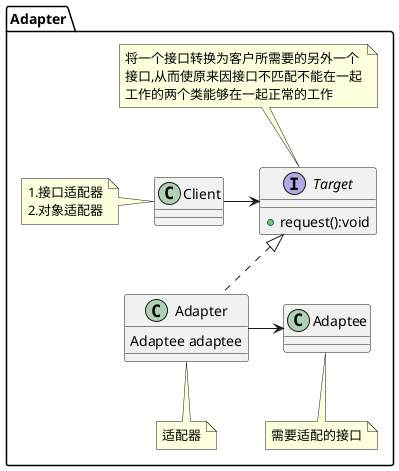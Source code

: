 @startuml
package "Adapter"{

    interface Target{
        +request():void
    }
    note top:将一个接口转换为客户所需要的另外一个\n接口,从而使原来因接口不匹配不能在一起\n工作的两个类能够在一起正常的工作
    class Adapter
      note bottom:适配器
    class Adapter implements Target{
        Adaptee adaptee
    }

    class Adaptee
    note bottom:需要适配的接口
    Adapter ->Adaptee

    class Client
    note left:1.接口适配器\n2.对象适配器
    Client ->Target
}

@enduml